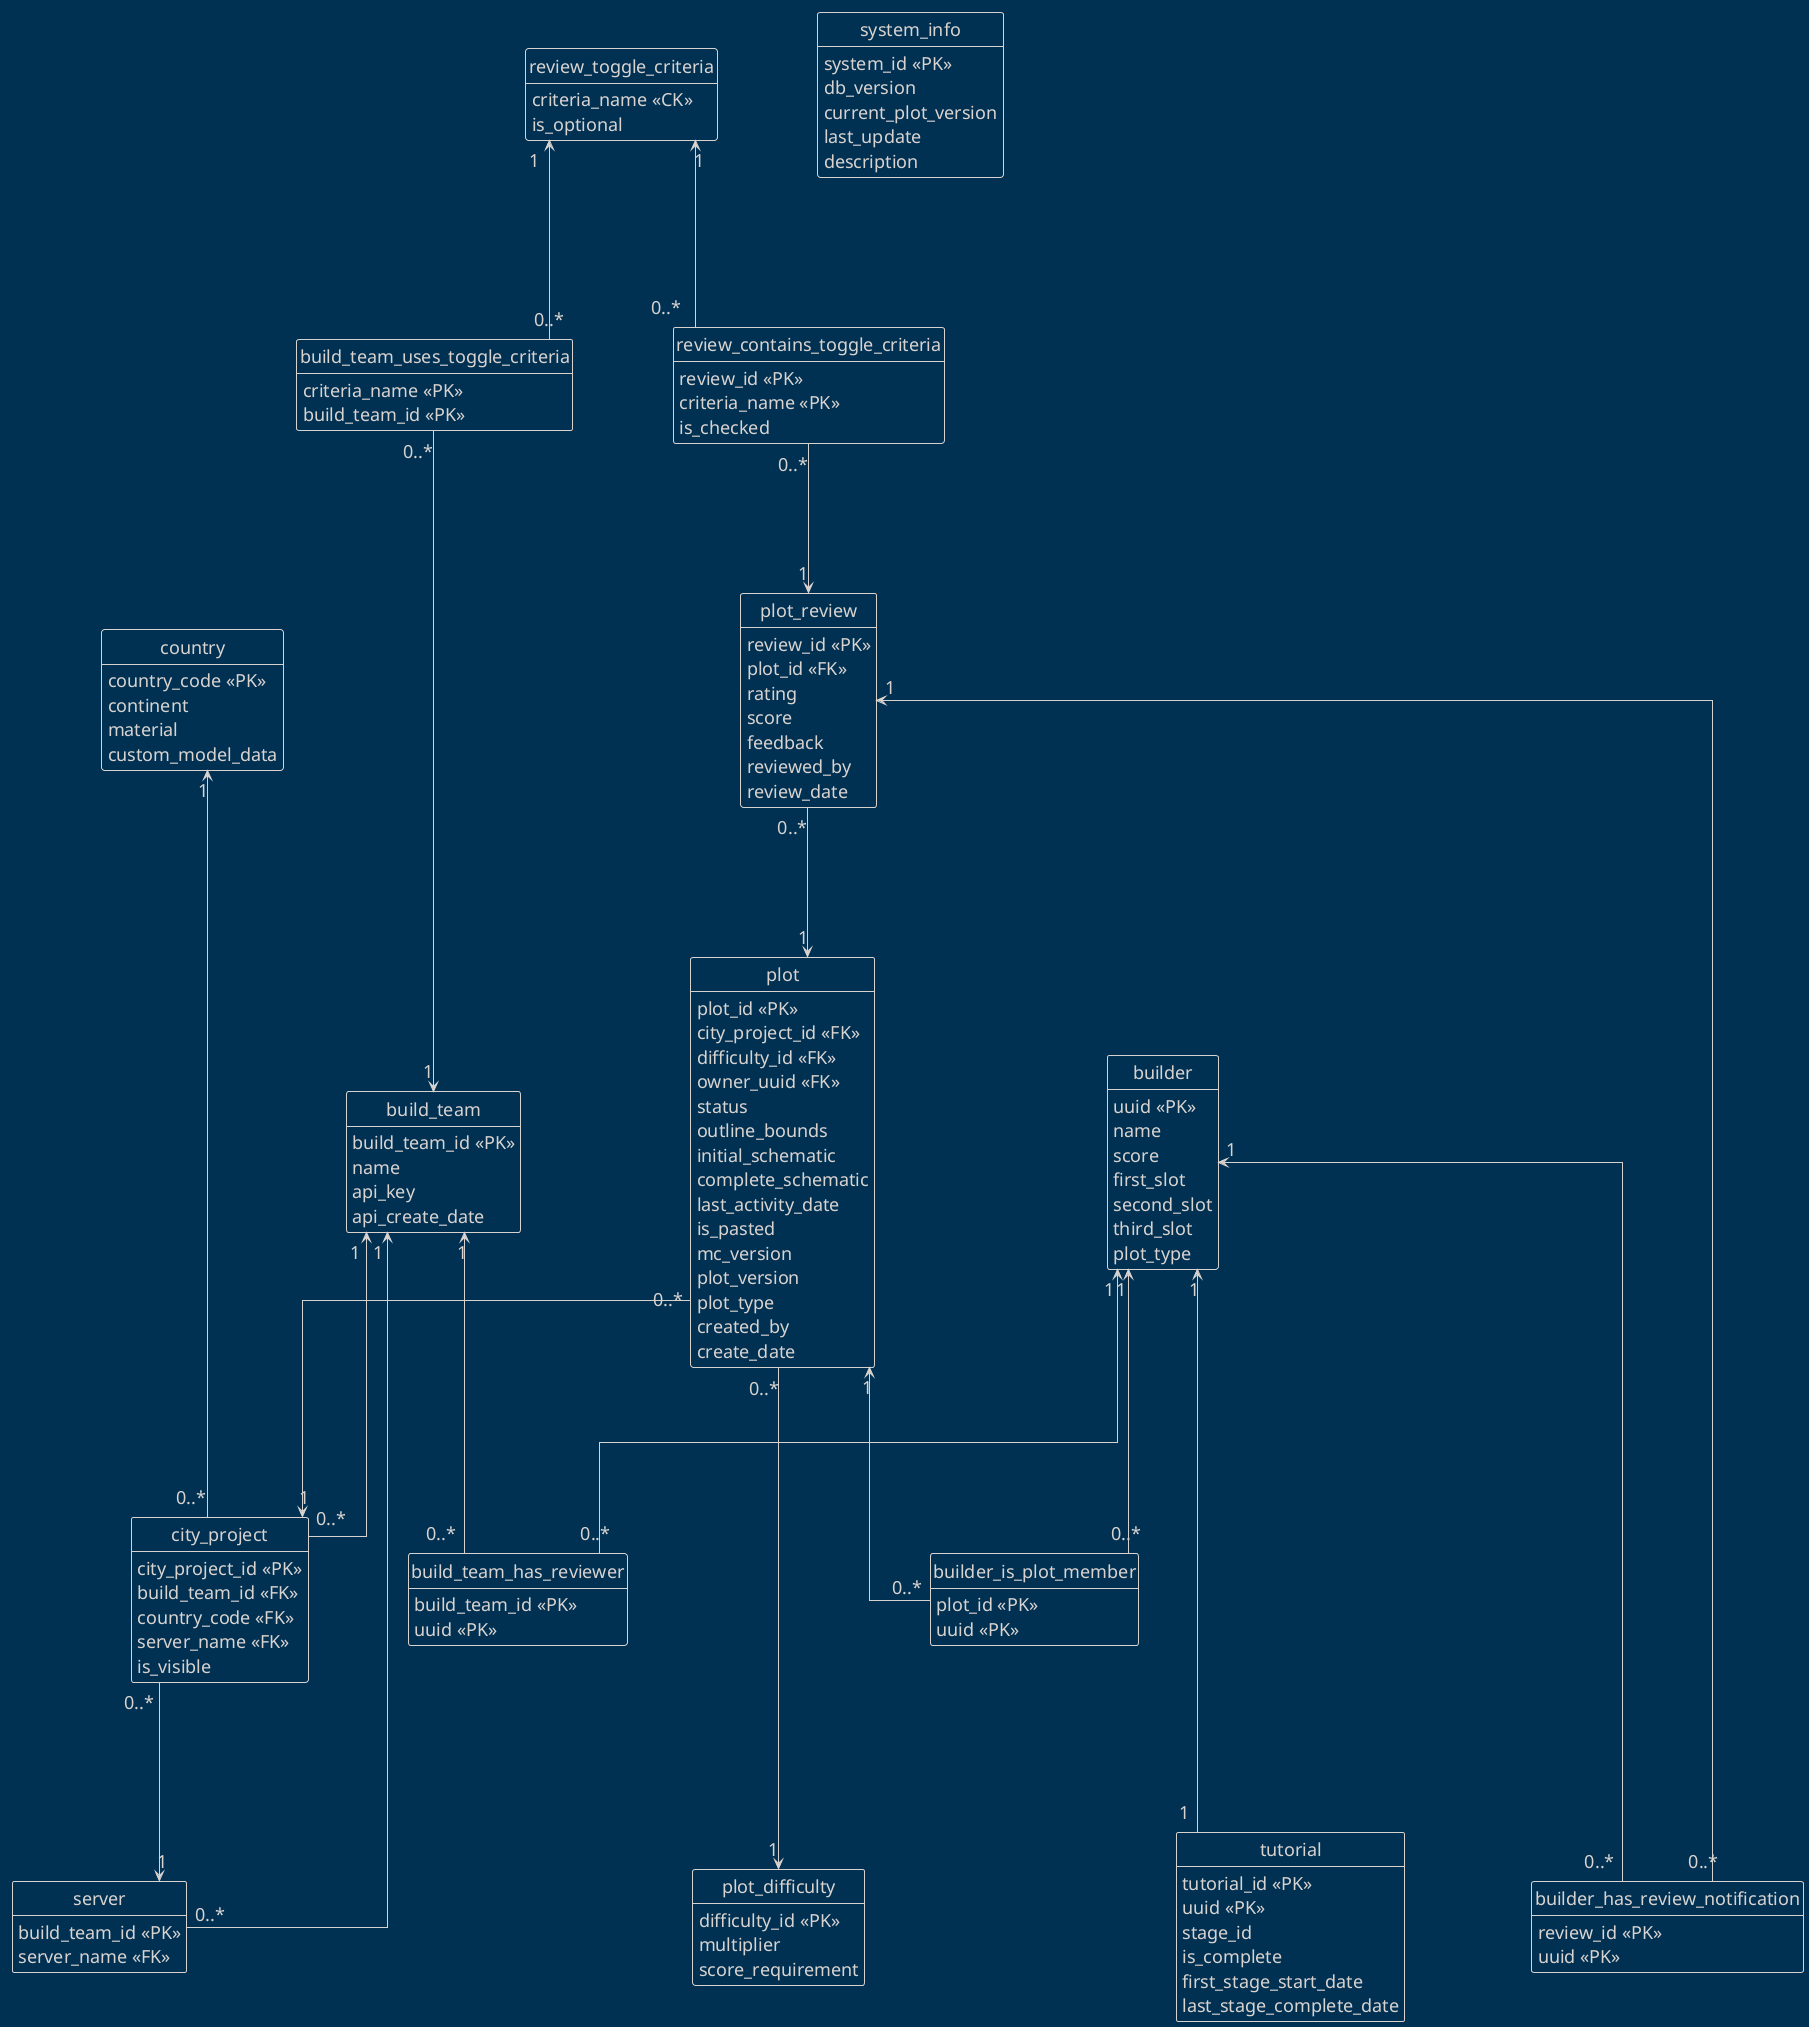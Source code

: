 @startuml
skinparam nodesep 100
skinparam ranksep 150
skinparam defaultFontSize 18

skinparam linetype ortho

hide circle
hide empty members
!theme blueprint

entity system_info {
    system_id <<PK>>
    db_version
    current_plot_version
    last_update
    description
}

entity build_team {
    build_team_id <<PK>>
    name
    api_key
    api_create_date
}

entity server {
    build_team_id <<PK>>
    server_name <<FK>>
}

entity country {
    country_code <<PK>>
    continent
    material
    custom_model_data
}

entity city_project {
    city_project_id <<PK>>
    build_team_id <<FK>>
    country_code <<FK>>
    server_name <<FK>>
    is_visible
}

entity builder {
    uuid <<PK>>
    name
    score
    first_slot
    second_slot
    third_slot
    plot_type
}

entity plot_difficulty {
    difficulty_id <<PK>>
    multiplier
    score_requirement
}

entity plot {
    plot_id <<PK>>
    city_project_id <<FK>>
    difficulty_id <<FK>>
    owner_uuid <<FK>>
    status
    outline_bounds
    initial_schematic
    complete_schematic
    last_activity_date
    is_pasted
    mc_version
    plot_version
    plot_type
    created_by
    create_date
}

entity tutorial {
    tutorial_id <<PK>>
    uuid <<PK>>
    stage_id
    is_complete
    first_stage_start_date
    last_stage_complete_date
}

entity plot_review {
    review_id <<PK>>
    plot_id <<FK>>
    rating
    score
    feedback
    reviewed_by
    review_date
}

entity review_toggle_criteria {
    criteria_name <<CK>>
    is_optional
}

entity build_team_has_reviewer {
    build_team_id <<PK>>
    uuid <<PK>>
}

entity builder_has_review_notification {
    review_id <<PK>>
    uuid <<PK>>
}

entity builder_is_plot_member {
    plot_id <<PK>>
    uuid <<PK>>
}

entity "build_team_uses_toggle_criteria" {
    criteria_name <<PK>>
    build_team_id <<PK>>
}

entity "review_contains_toggle_criteria" {
    review_id <<PK>>
    criteria_name <<PK>>
    is_checked
}

build_team "1" <-- "0..*" build_team_has_reviewer
build_team "1" <-- "0..*" server
build_team "1" <-- "0..*" city_project

country "1" <--- "0..*" city_project

city_project "0..*" --> "1" server

plot_review "1" <-- "0..*" builder_has_review_notification
plot_review "0..*" --> "1" plot

builder "1" <-- "0..*" build_team_has_reviewer
builder "1" <--- "1" tutorial
builder "1" <--- "0..*" builder_has_review_notification
builder "1" <-- "0..*" builder_is_plot_member

plot "0..*" --> "1" city_project
plot "0..*" ---> "1" plot_difficulty
plot "1" <-- "0..*" builder_is_plot_member

review_toggle_criteria "1" <-- "0..*" build_team_uses_toggle_criteria
build_team_uses_toggle_criteria "0..*" -> "1" build_team
review_toggle_criteria "1" <-- "0..*" review_contains_toggle_criteria
review_contains_toggle_criteria "0..*" --> "1" plot_review
@enduml